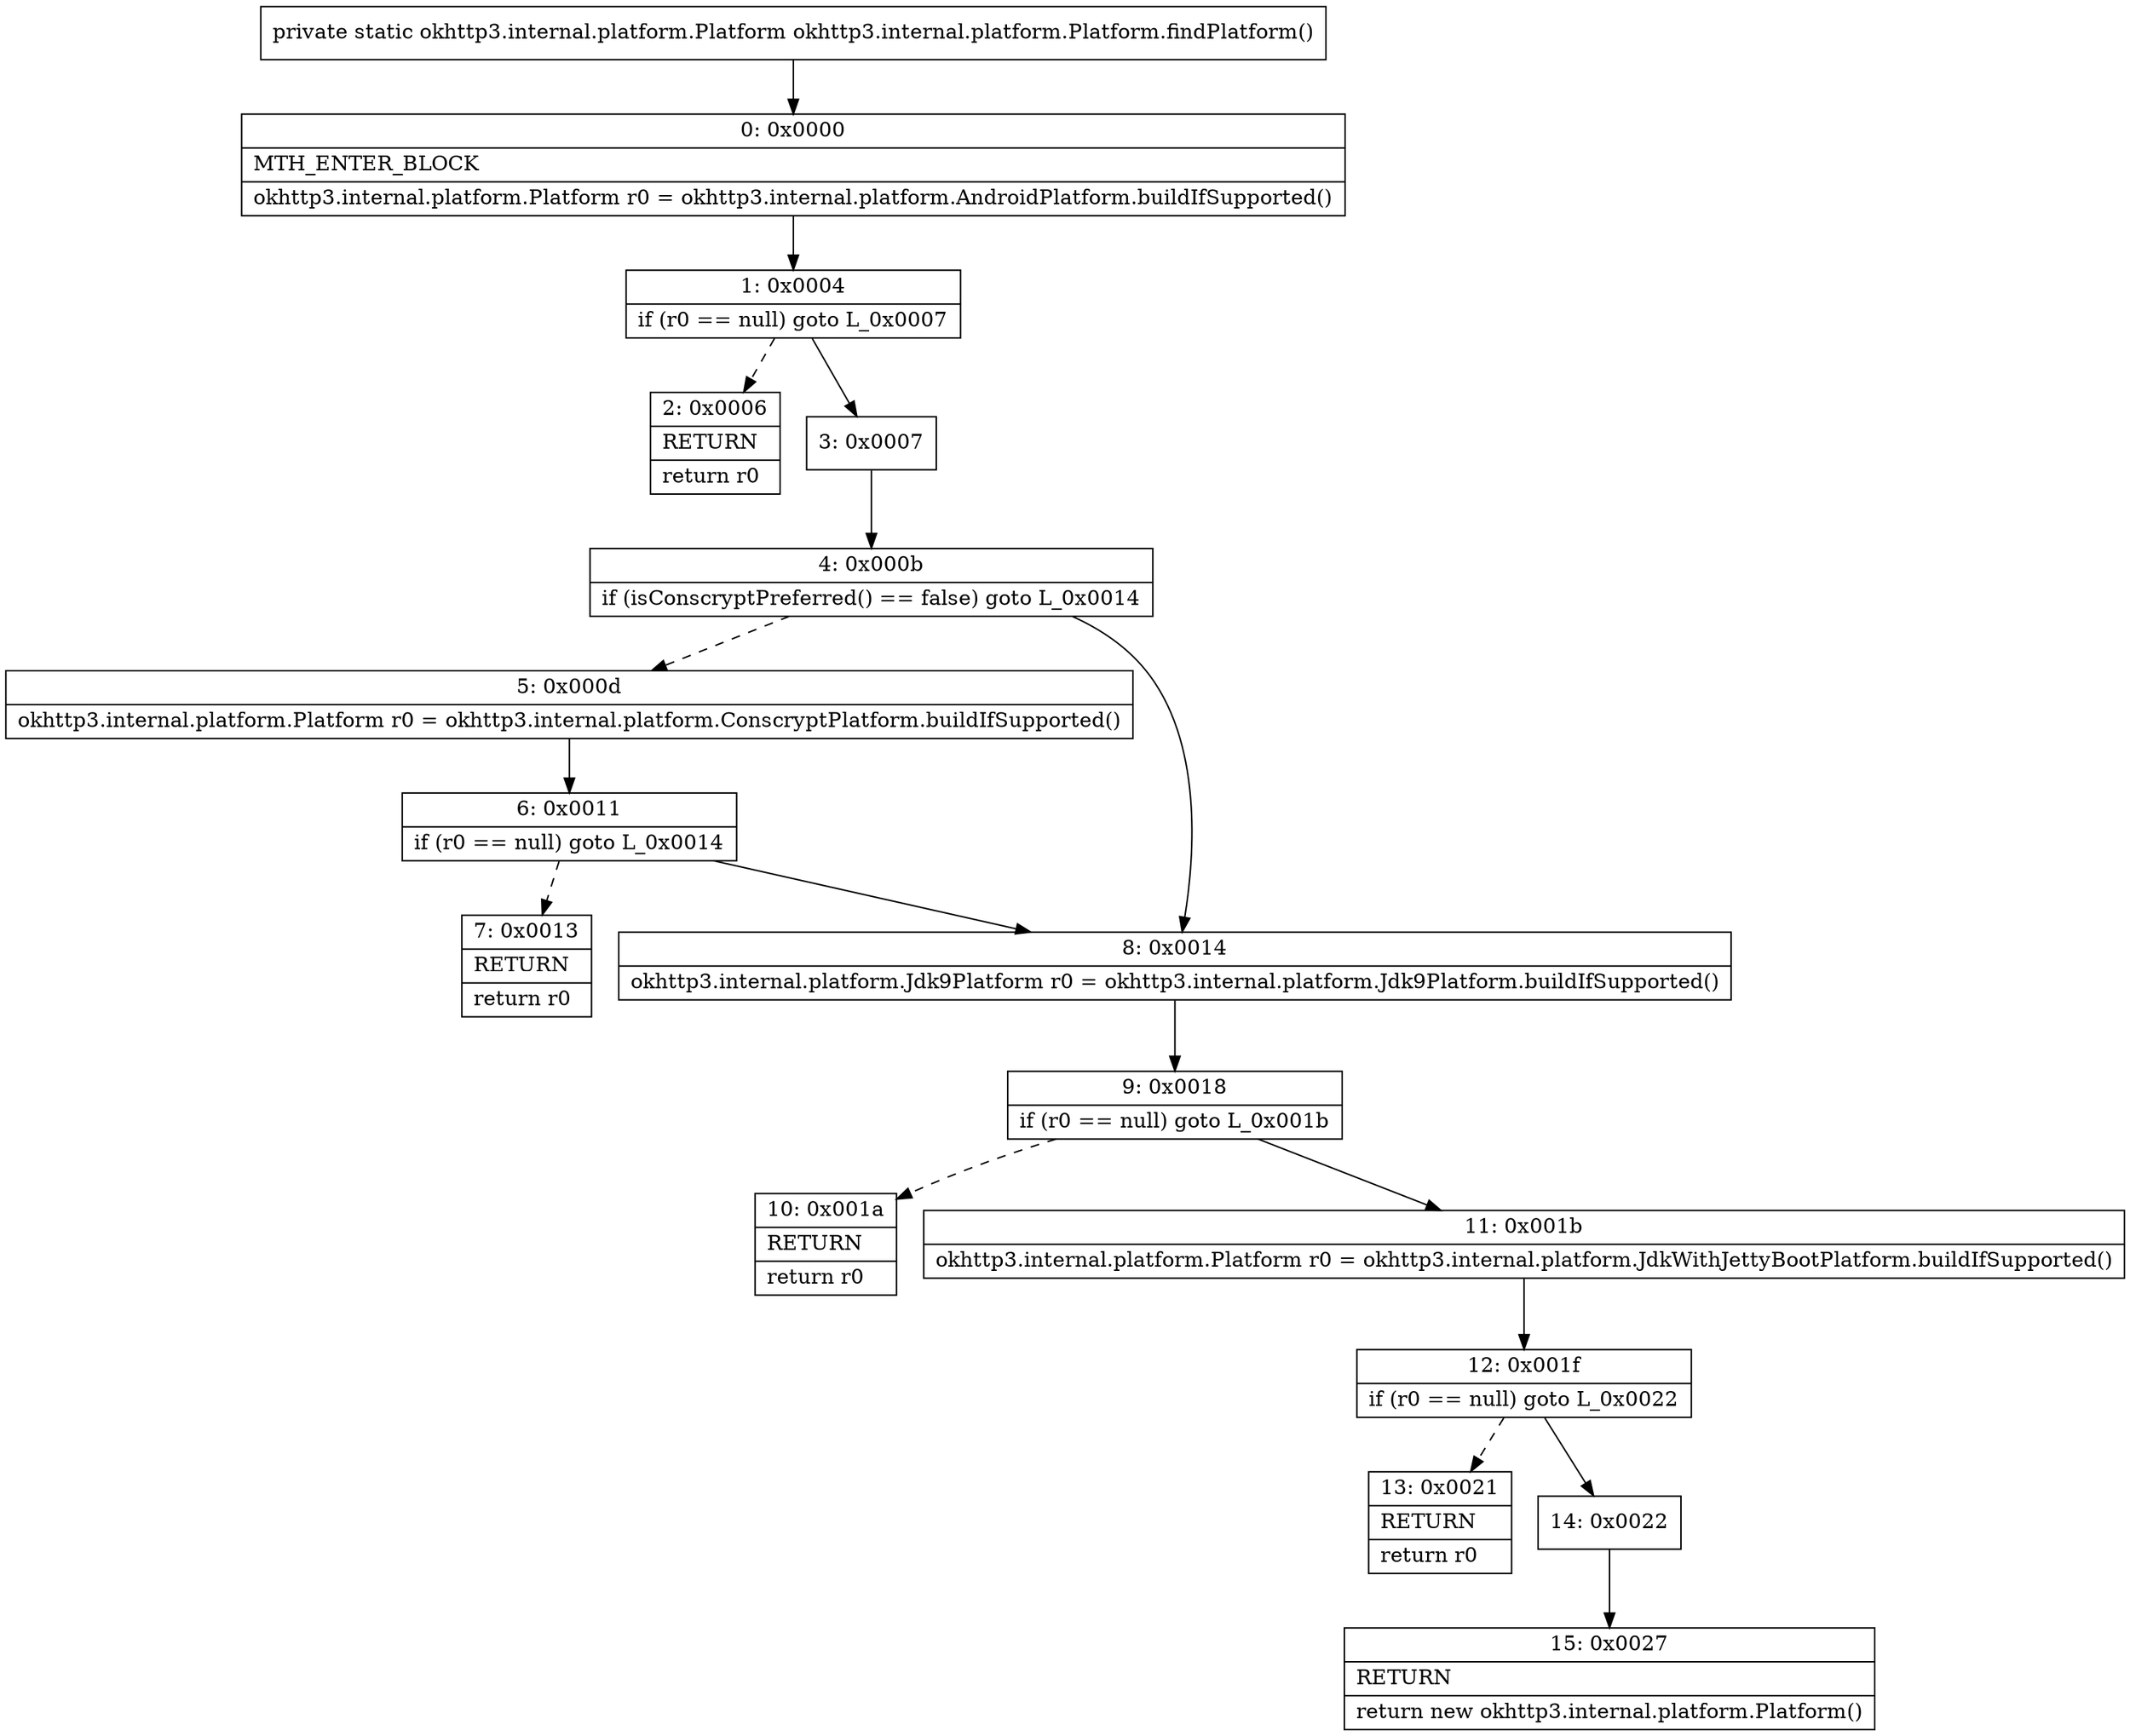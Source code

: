 digraph "CFG forokhttp3.internal.platform.Platform.findPlatform()Lokhttp3\/internal\/platform\/Platform;" {
Node_0 [shape=record,label="{0\:\ 0x0000|MTH_ENTER_BLOCK\l|okhttp3.internal.platform.Platform r0 = okhttp3.internal.platform.AndroidPlatform.buildIfSupported()\l}"];
Node_1 [shape=record,label="{1\:\ 0x0004|if (r0 == null) goto L_0x0007\l}"];
Node_2 [shape=record,label="{2\:\ 0x0006|RETURN\l|return r0\l}"];
Node_3 [shape=record,label="{3\:\ 0x0007}"];
Node_4 [shape=record,label="{4\:\ 0x000b|if (isConscryptPreferred() == false) goto L_0x0014\l}"];
Node_5 [shape=record,label="{5\:\ 0x000d|okhttp3.internal.platform.Platform r0 = okhttp3.internal.platform.ConscryptPlatform.buildIfSupported()\l}"];
Node_6 [shape=record,label="{6\:\ 0x0011|if (r0 == null) goto L_0x0014\l}"];
Node_7 [shape=record,label="{7\:\ 0x0013|RETURN\l|return r0\l}"];
Node_8 [shape=record,label="{8\:\ 0x0014|okhttp3.internal.platform.Jdk9Platform r0 = okhttp3.internal.platform.Jdk9Platform.buildIfSupported()\l}"];
Node_9 [shape=record,label="{9\:\ 0x0018|if (r0 == null) goto L_0x001b\l}"];
Node_10 [shape=record,label="{10\:\ 0x001a|RETURN\l|return r0\l}"];
Node_11 [shape=record,label="{11\:\ 0x001b|okhttp3.internal.platform.Platform r0 = okhttp3.internal.platform.JdkWithJettyBootPlatform.buildIfSupported()\l}"];
Node_12 [shape=record,label="{12\:\ 0x001f|if (r0 == null) goto L_0x0022\l}"];
Node_13 [shape=record,label="{13\:\ 0x0021|RETURN\l|return r0\l}"];
Node_14 [shape=record,label="{14\:\ 0x0022}"];
Node_15 [shape=record,label="{15\:\ 0x0027|RETURN\l|return new okhttp3.internal.platform.Platform()\l}"];
MethodNode[shape=record,label="{private static okhttp3.internal.platform.Platform okhttp3.internal.platform.Platform.findPlatform() }"];
MethodNode -> Node_0;
Node_0 -> Node_1;
Node_1 -> Node_2[style=dashed];
Node_1 -> Node_3;
Node_3 -> Node_4;
Node_4 -> Node_5[style=dashed];
Node_4 -> Node_8;
Node_5 -> Node_6;
Node_6 -> Node_7[style=dashed];
Node_6 -> Node_8;
Node_8 -> Node_9;
Node_9 -> Node_10[style=dashed];
Node_9 -> Node_11;
Node_11 -> Node_12;
Node_12 -> Node_13[style=dashed];
Node_12 -> Node_14;
Node_14 -> Node_15;
}

